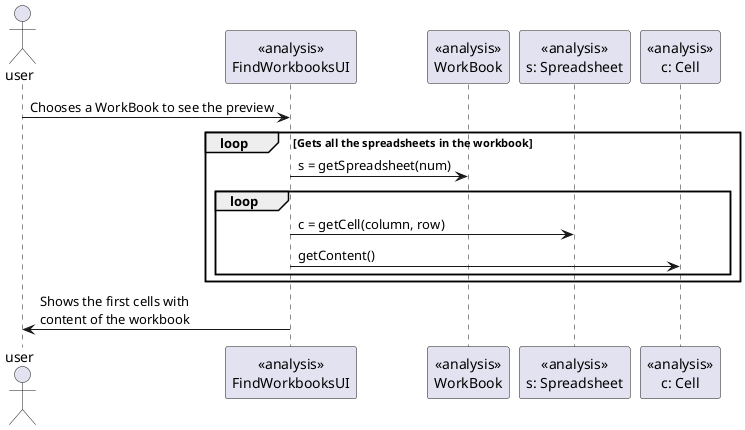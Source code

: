   @startuml doc-files/ipc_02_02_sequence_diagram_analysis.png
  
actor user 
  participant "<<analysis>>\nFindWorkbooksUI" as ui
  participant "<<analysis>>\nWorkBook" as WorkBook
  participant "<<analysis>>\ns: Spreadsheet" as Spreadsheet
  participant "<<analysis>>\nc: Cell" as Cell
 
    user -> ui: Chooses a WorkBook to see the preview
    loop Gets all the spreadsheets in the workbook
        ui -> WorkBook: s = getSpreadsheet(num)

        loop
            ui -> Spreadsheet: c = getCell(column, row)
            ui -> Cell: getContent()
        end loop
    end loop
    
    ui -> user: Shows the first cells with \ncontent of the workbook
  @enduml